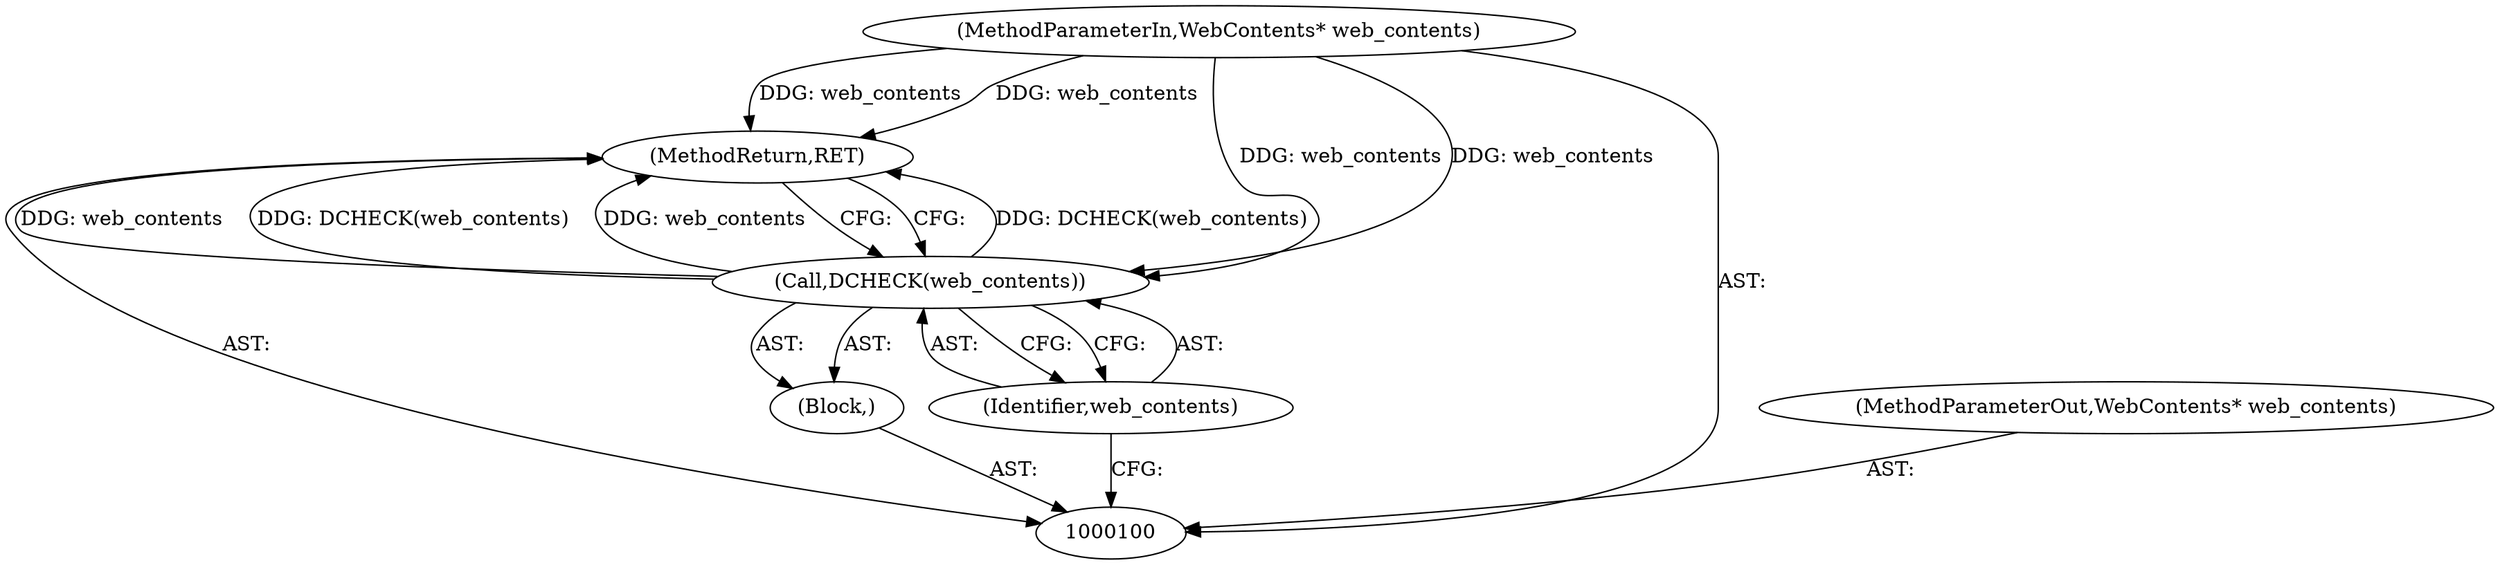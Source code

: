 digraph "0_Chrome_9c391ac04f9ac478c8b0e43b359c2b43a6c892ab_3" {
"1000105" [label="(MethodReturn,RET)"];
"1000101" [label="(MethodParameterIn,WebContents* web_contents)"];
"1000114" [label="(MethodParameterOut,WebContents* web_contents)"];
"1000102" [label="(Block,)"];
"1000104" [label="(Identifier,web_contents)"];
"1000103" [label="(Call,DCHECK(web_contents))"];
"1000105" -> "1000100"  [label="AST: "];
"1000105" -> "1000103"  [label="CFG: "];
"1000103" -> "1000105"  [label="DDG: DCHECK(web_contents)"];
"1000103" -> "1000105"  [label="DDG: web_contents"];
"1000101" -> "1000105"  [label="DDG: web_contents"];
"1000101" -> "1000100"  [label="AST: "];
"1000101" -> "1000105"  [label="DDG: web_contents"];
"1000101" -> "1000103"  [label="DDG: web_contents"];
"1000114" -> "1000100"  [label="AST: "];
"1000102" -> "1000100"  [label="AST: "];
"1000103" -> "1000102"  [label="AST: "];
"1000104" -> "1000103"  [label="AST: "];
"1000104" -> "1000100"  [label="CFG: "];
"1000103" -> "1000104"  [label="CFG: "];
"1000103" -> "1000102"  [label="AST: "];
"1000103" -> "1000104"  [label="CFG: "];
"1000104" -> "1000103"  [label="AST: "];
"1000105" -> "1000103"  [label="CFG: "];
"1000103" -> "1000105"  [label="DDG: DCHECK(web_contents)"];
"1000103" -> "1000105"  [label="DDG: web_contents"];
"1000101" -> "1000103"  [label="DDG: web_contents"];
}

